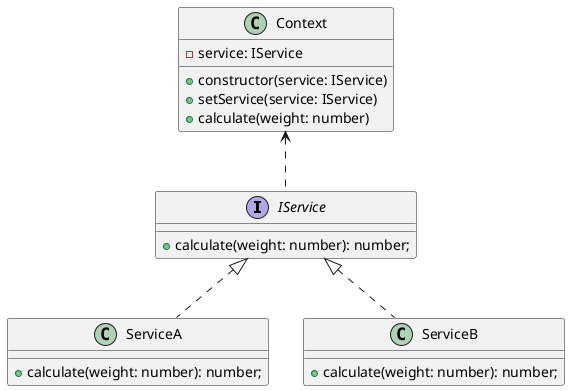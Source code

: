 @startuml
interface IService {
    + calculate(weight: number): number;
}

class ServiceA {
    + calculate(weight: number): number;
}

class ServiceB {
    + calculate(weight: number): number;
}

class Context {
    - service: IService
    + constructor(service: IService)
    + setService(service: IService)
    + calculate(weight: number)
}

IService <|.. ServiceA
IService <|.. ServiceB
Context <.. IService
@enduml

